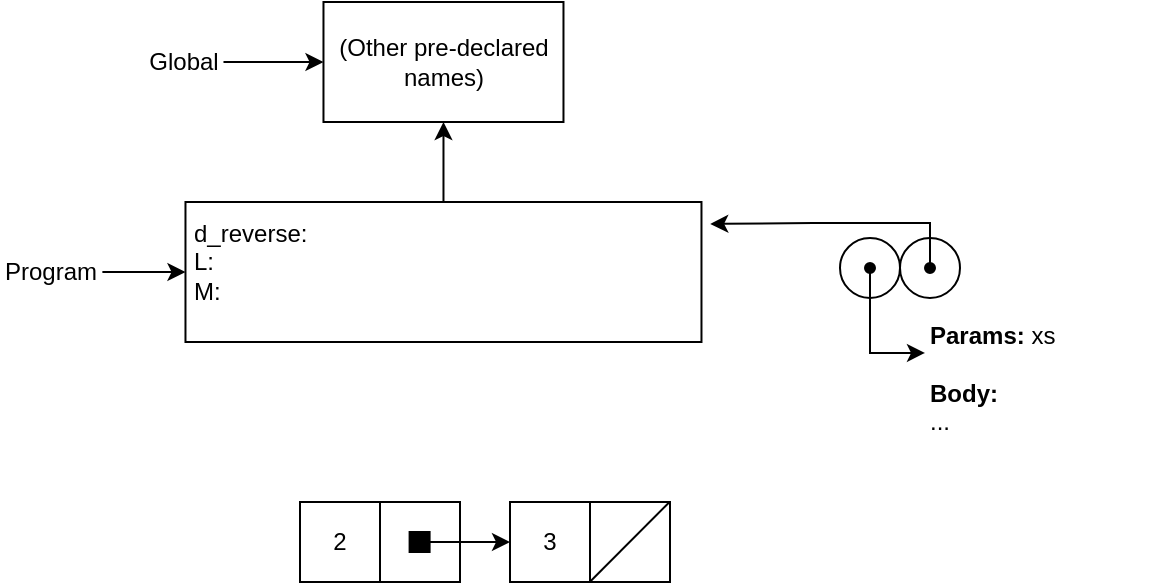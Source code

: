<mxfile version="12.1.0" type="github" pages="1"><diagram id="VF_ZBnriuetuuz7fPPqq" name="Page-1"><mxGraphModel dx="1648" dy="747" grid="1" gridSize="10" guides="1" tooltips="1" connect="1" arrows="1" fold="1" page="1" pageScale="1" pageWidth="850" pageHeight="1100" math="0" shadow="0"><root><mxCell id="0"/><mxCell id="1" parent="0"/><mxCell id="IwfAGhp90YxtjQ1Y5No1-9" value="" style="group;rounded=0;fillColor=none;align=left;html=1;" vertex="1" connectable="0" parent="1"><mxGeometry x="101.738" y="10" width="210" height="60" as="geometry"/></mxCell><mxCell id="IwfAGhp90YxtjQ1Y5No1-10" value="(Other pre-declared names)" style="rounded=0;whiteSpace=wrap;html=1;align=center;verticalAlign=middle;spacingLeft=0;spacingTop=0;spacingBottom=0;spacingRight=0;spacing=4;" vertex="1" parent="IwfAGhp90YxtjQ1Y5No1-9"><mxGeometry x="90" width="120" height="60" as="geometry"/></mxCell><mxCell id="IwfAGhp90YxtjQ1Y5No1-11" style="edgeStyle=orthogonalEdgeStyle;rounded=0;orthogonalLoop=1;jettySize=auto;html=1;exitX=1;exitY=0.5;exitDx=0;exitDy=0;entryX=0;entryY=0.5;entryDx=0;entryDy=0;" edge="1" parent="IwfAGhp90YxtjQ1Y5No1-9" source="IwfAGhp90YxtjQ1Y5No1-12" target="IwfAGhp90YxtjQ1Y5No1-10"><mxGeometry relative="1" as="geometry"/></mxCell><mxCell id="IwfAGhp90YxtjQ1Y5No1-12" value="Global" style="text;html=1;strokeColor=none;fillColor=none;align=center;verticalAlign=middle;whiteSpace=wrap;rounded=0;" vertex="1" parent="IwfAGhp90YxtjQ1Y5No1-9"><mxGeometry y="20" width="40" height="20" as="geometry"/></mxCell><mxCell id="IwfAGhp90YxtjQ1Y5No1-13" value="" style="group;align=center;" vertex="1" connectable="0" parent="1"><mxGeometry x="30.738" y="110" width="350" height="70" as="geometry"/></mxCell><mxCell id="IwfAGhp90YxtjQ1Y5No1-14" value="&lt;div&gt;d_reverse:&lt;/div&gt;&lt;div&gt;L:&lt;/div&gt;&lt;div&gt;M:&lt;br&gt;&lt;/div&gt;" style="rounded=0;whiteSpace=wrap;html=1;align=left;verticalAlign=top;spacingLeft=0;spacingTop=0;spacingBottom=0;spacingRight=0;spacing=4;" vertex="1" parent="IwfAGhp90YxtjQ1Y5No1-13"><mxGeometry x="92" width="258" height="70" as="geometry"/></mxCell><mxCell id="IwfAGhp90YxtjQ1Y5No1-15" style="edgeStyle=orthogonalEdgeStyle;rounded=0;orthogonalLoop=1;jettySize=auto;html=1;exitX=1;exitY=0.5;exitDx=0;exitDy=0;entryX=0;entryY=0.5;entryDx=0;entryDy=0;" edge="1" parent="IwfAGhp90YxtjQ1Y5No1-13" source="IwfAGhp90YxtjQ1Y5No1-16" target="IwfAGhp90YxtjQ1Y5No1-14"><mxGeometry relative="1" as="geometry"/></mxCell><mxCell id="IwfAGhp90YxtjQ1Y5No1-16" value="Program" style="text;html=1;strokeColor=none;fillColor=none;align=center;verticalAlign=middle;whiteSpace=wrap;rounded=0;" vertex="1" parent="IwfAGhp90YxtjQ1Y5No1-13"><mxGeometry x="-0.738" y="25" width="51.19" height="20" as="geometry"/></mxCell><mxCell id="IwfAGhp90YxtjQ1Y5No1-17" style="edgeStyle=orthogonalEdgeStyle;rounded=0;orthogonalLoop=1;jettySize=auto;html=1;exitX=0.5;exitY=0;exitDx=0;exitDy=0;" edge="1" source="IwfAGhp90YxtjQ1Y5No1-14" target="IwfAGhp90YxtjQ1Y5No1-10" parent="1"><mxGeometry relative="1" as="geometry"/></mxCell><mxCell id="IwfAGhp90YxtjQ1Y5No1-43" value="" style="group" vertex="1" connectable="0" parent="1"><mxGeometry x="450" y="108" width="160.5" height="144.966" as="geometry"/></mxCell><mxCell id="IwfAGhp90YxtjQ1Y5No1-44" value="" style="group" vertex="1" connectable="0" parent="IwfAGhp90YxtjQ1Y5No1-43"><mxGeometry y="19.966" width="60" height="30" as="geometry"/></mxCell><mxCell id="IwfAGhp90YxtjQ1Y5No1-45" value="" style="group" vertex="1" connectable="0" parent="IwfAGhp90YxtjQ1Y5No1-44"><mxGeometry width="60" height="30" as="geometry"/></mxCell><mxCell id="IwfAGhp90YxtjQ1Y5No1-46" value="" style="ellipse;whiteSpace=wrap;html=1;aspect=fixed;rounded=0;align=left;" vertex="1" parent="IwfAGhp90YxtjQ1Y5No1-45"><mxGeometry width="30" height="30" as="geometry"/></mxCell><mxCell id="IwfAGhp90YxtjQ1Y5No1-47" value="" style="ellipse;whiteSpace=wrap;html=1;aspect=fixed;rounded=0;align=left;" vertex="1" parent="IwfAGhp90YxtjQ1Y5No1-45"><mxGeometry x="30" width="30" height="30" as="geometry"/></mxCell><mxCell id="IwfAGhp90YxtjQ1Y5No1-48" value="" style="ellipse;whiteSpace=wrap;html=1;aspect=fixed;rounded=0;align=left;fillColor=#000000;" vertex="1" parent="IwfAGhp90YxtjQ1Y5No1-45"><mxGeometry x="42.5" y="12.5" width="5" height="5" as="geometry"/></mxCell><mxCell id="IwfAGhp90YxtjQ1Y5No1-49" value="" style="ellipse;whiteSpace=wrap;html=1;aspect=fixed;rounded=0;align=left;fillColor=#000000;" vertex="1" parent="IwfAGhp90YxtjQ1Y5No1-45"><mxGeometry x="12.5" y="12.5" width="5" height="5" as="geometry"/></mxCell><mxCell id="IwfAGhp90YxtjQ1Y5No1-50" value="&lt;b&gt;Params: &lt;/b&gt;xs&lt;br&gt;&lt;br&gt;&lt;b&gt;Body: &lt;/b&gt;&lt;br&gt;..." style="text;html=1;strokeColor=none;fillColor=none;align=left;verticalAlign=top;whiteSpace=wrap;rounded=0;" vertex="1" parent="IwfAGhp90YxtjQ1Y5No1-43"><mxGeometry x="42.5" y="54.966" width="118" height="90" as="geometry"/></mxCell><mxCell id="IwfAGhp90YxtjQ1Y5No1-51" style="edgeStyle=orthogonalEdgeStyle;rounded=0;orthogonalLoop=1;jettySize=auto;html=1;exitX=0.5;exitY=1;exitDx=0;exitDy=0;entryX=0;entryY=0.25;entryDx=0;entryDy=0;" edge="1" parent="IwfAGhp90YxtjQ1Y5No1-43" source="IwfAGhp90YxtjQ1Y5No1-49" target="IwfAGhp90YxtjQ1Y5No1-50"><mxGeometry relative="1" as="geometry"><mxPoint y="84.966" as="sourcePoint"/></mxGeometry></mxCell><mxCell id="IwfAGhp90YxtjQ1Y5No1-52" style="edgeStyle=orthogonalEdgeStyle;rounded=0;orthogonalLoop=1;jettySize=auto;html=1;exitX=0.5;exitY=0;exitDx=0;exitDy=0;entryX=1.017;entryY=0.157;entryDx=0;entryDy=0;entryPerimeter=0;" edge="1" parent="1" source="IwfAGhp90YxtjQ1Y5No1-48" target="IwfAGhp90YxtjQ1Y5No1-14"><mxGeometry relative="1" as="geometry"><mxPoint x="494.69" y="108" as="targetPoint"/></mxGeometry></mxCell><mxCell id="IwfAGhp90YxtjQ1Y5No1-54" value="" style="group" vertex="1" connectable="0" parent="1"><mxGeometry x="180" y="260" width="80" height="40" as="geometry"/></mxCell><mxCell id="IwfAGhp90YxtjQ1Y5No1-55" value="2" style="whiteSpace=wrap;html=1;aspect=fixed;rounded=0;align=center;verticalAlign=middle;" vertex="1" parent="IwfAGhp90YxtjQ1Y5No1-54"><mxGeometry width="40" height="40" as="geometry"/></mxCell><mxCell id="IwfAGhp90YxtjQ1Y5No1-56" value="" style="whiteSpace=wrap;html=1;aspect=fixed;rounded=0;align=center;verticalAlign=middle;" vertex="1" parent="IwfAGhp90YxtjQ1Y5No1-54"><mxGeometry x="40" width="40" height="40" as="geometry"/></mxCell><mxCell id="IwfAGhp90YxtjQ1Y5No1-57" value="" style="whiteSpace=wrap;html=1;aspect=fixed;rounded=0;fillColor=#000000;align=left;" vertex="1" parent="IwfAGhp90YxtjQ1Y5No1-54"><mxGeometry x="54.8" y="15" width="10" height="10" as="geometry"/></mxCell><mxCell id="IwfAGhp90YxtjQ1Y5No1-65" value="" style="group;verticalAlign=middle;align=center;" vertex="1" connectable="0" parent="1"><mxGeometry x="285" y="260" width="80" height="40" as="geometry"/></mxCell><mxCell id="IwfAGhp90YxtjQ1Y5No1-66" value="" style="group;rounded=0;fillColor=none;align=center;html=1;verticalAlign=middle;" vertex="1" connectable="0" parent="IwfAGhp90YxtjQ1Y5No1-65"><mxGeometry width="80" height="40" as="geometry"/></mxCell><mxCell id="IwfAGhp90YxtjQ1Y5No1-67" value="3" style="whiteSpace=wrap;html=1;aspect=fixed;rounded=0;align=center;verticalAlign=middle;" vertex="1" parent="IwfAGhp90YxtjQ1Y5No1-66"><mxGeometry width="40" height="40" as="geometry"/></mxCell><mxCell id="IwfAGhp90YxtjQ1Y5No1-68" value="" style="whiteSpace=wrap;html=1;aspect=fixed;rounded=0;align=center;verticalAlign=middle;" vertex="1" parent="IwfAGhp90YxtjQ1Y5No1-66"><mxGeometry x="40" width="40" height="40" as="geometry"/></mxCell><mxCell id="IwfAGhp90YxtjQ1Y5No1-69" value="" style="endArrow=none;html=1;entryX=0.998;entryY=-0.004;entryDx=0;entryDy=0;entryPerimeter=0;exitX=0;exitY=0.996;exitDx=0;exitDy=0;exitPerimeter=0;" edge="1" parent="IwfAGhp90YxtjQ1Y5No1-66" source="IwfAGhp90YxtjQ1Y5No1-68" target="IwfAGhp90YxtjQ1Y5No1-68"><mxGeometry width="50" height="50" relative="1" as="geometry"><mxPoint x="-65" y="100" as="sourcePoint"/><mxPoint x="-15" y="50" as="targetPoint"/></mxGeometry></mxCell><mxCell id="IwfAGhp90YxtjQ1Y5No1-71" style="edgeStyle=orthogonalEdgeStyle;rounded=0;orthogonalLoop=1;jettySize=auto;html=1;" edge="1" parent="1" source="IwfAGhp90YxtjQ1Y5No1-57" target="IwfAGhp90YxtjQ1Y5No1-67"><mxGeometry relative="1" as="geometry"/></mxCell></root></mxGraphModel></diagram></mxfile>